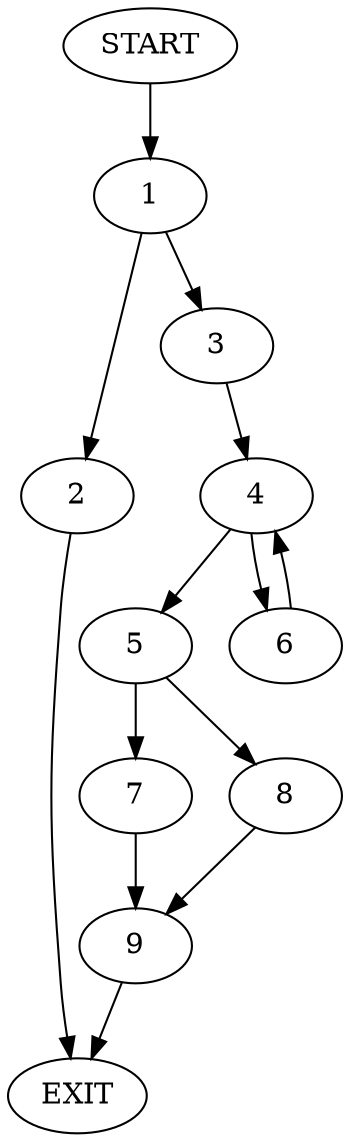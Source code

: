 digraph {
0 [label="START"]
10 [label="EXIT"]
0 -> 1
1 -> 2
1 -> 3
3 -> 4
2 -> 10
4 -> 5
4 -> 6
6 -> 4
5 -> 7
5 -> 8
7 -> 9
8 -> 9
9 -> 10
}
